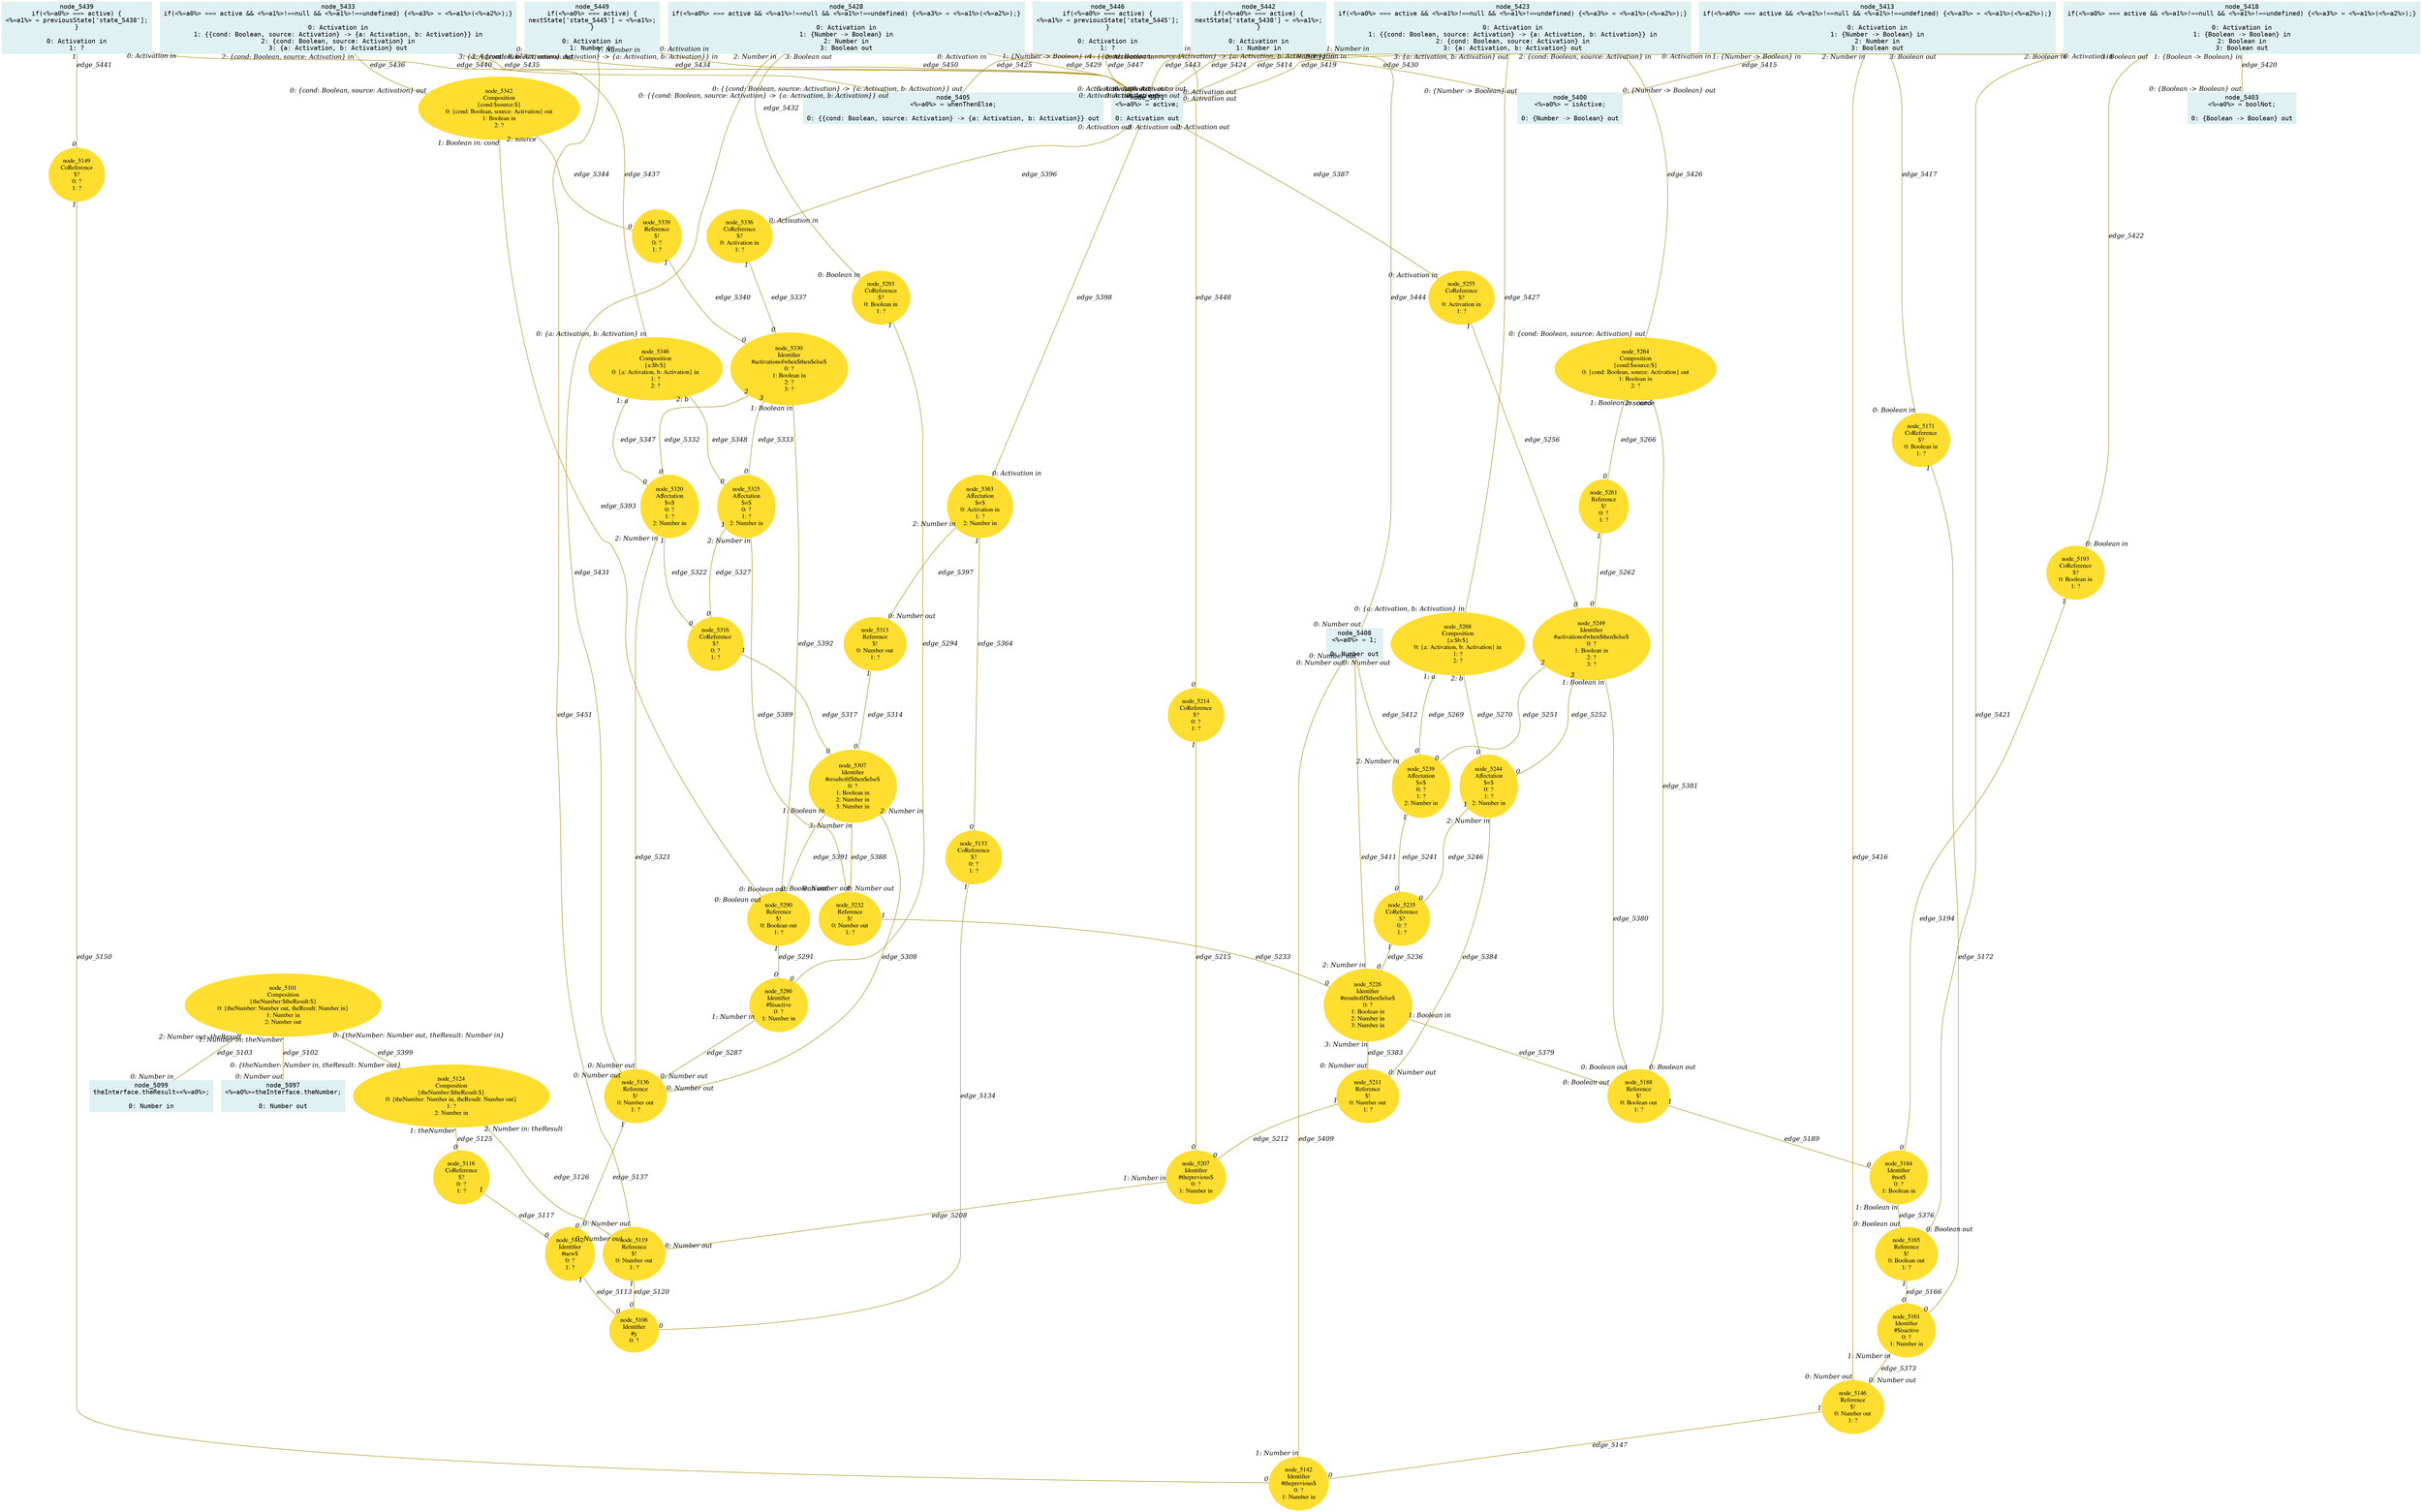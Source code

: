 digraph g{node_5097 [shape="box", style="filled", color="#dff1f2", fontname="Courier", label="node_5097
<%=a0%>=theInterface.theNumber;

0: Number out" ]
node_5099 [shape="box", style="filled", color="#dff1f2", fontname="Courier", label="node_5099
theInterface.theResult=<%=a0%>;

0: Number in" ]
node_5101 [shape="ellipse", style="filled", color="#ffde2f", fontname="Times", label="node_5101
Composition
{theNumber:$theResult:$}
0: {theNumber: Number out, theResult: Number in}
1: Number in
2: Number out" ]
node_5106 [shape="ellipse", style="filled", color="#ffde2f", fontname="Times", label="node_5106
Identifier
#y
0: ?" ]
node_5112 [shape="ellipse", style="filled", color="#ffde2f", fontname="Times", label="node_5112
Identifier
#new$
0: ?
1: ?" ]
node_5116 [shape="ellipse", style="filled", color="#ffde2f", fontname="Times", label="node_5116
CoReference
$?
0: ?
1: ?" ]
node_5119 [shape="ellipse", style="filled", color="#ffde2f", fontname="Times", label="node_5119
Reference
$!
0: Number out
1: ?" ]
node_5124 [shape="ellipse", style="filled", color="#ffde2f", fontname="Times", label="node_5124
Composition
{theNumber:$theResult:$}
0: {theNumber: Number in, theResult: Number out}
1: ?
2: Number in" ]
node_5133 [shape="ellipse", style="filled", color="#ffde2f", fontname="Times", label="node_5133
CoReference
$?
0: ?
1: ?" ]
node_5136 [shape="ellipse", style="filled", color="#ffde2f", fontname="Times", label="node_5136
Reference
$!
0: Number out
1: ?" ]
node_5142 [shape="ellipse", style="filled", color="#ffde2f", fontname="Times", label="node_5142
Identifier
#theprevious$
0: ?
1: Number in" ]
node_5146 [shape="ellipse", style="filled", color="#ffde2f", fontname="Times", label="node_5146
Reference
$!
0: Number out
1: ?" ]
node_5149 [shape="ellipse", style="filled", color="#ffde2f", fontname="Times", label="node_5149
CoReference
$?
0: ?
1: ?" ]
node_5161 [shape="ellipse", style="filled", color="#ffde2f", fontname="Times", label="node_5161
Identifier
#$isactive
0: ?
1: Number in" ]
node_5165 [shape="ellipse", style="filled", color="#ffde2f", fontname="Times", label="node_5165
Reference
$!
0: Boolean out
1: ?" ]
node_5171 [shape="ellipse", style="filled", color="#ffde2f", fontname="Times", label="node_5171
CoReference
$?
0: Boolean in
1: ?" ]
node_5184 [shape="ellipse", style="filled", color="#ffde2f", fontname="Times", label="node_5184
Identifier
#not$
0: ?
1: Boolean in" ]
node_5188 [shape="ellipse", style="filled", color="#ffde2f", fontname="Times", label="node_5188
Reference
$!
0: Boolean out
1: ?" ]
node_5193 [shape="ellipse", style="filled", color="#ffde2f", fontname="Times", label="node_5193
CoReference
$?
0: Boolean in
1: ?" ]
node_5207 [shape="ellipse", style="filled", color="#ffde2f", fontname="Times", label="node_5207
Identifier
#theprevious$
0: ?
1: Number in" ]
node_5211 [shape="ellipse", style="filled", color="#ffde2f", fontname="Times", label="node_5211
Reference
$!
0: Number out
1: ?" ]
node_5214 [shape="ellipse", style="filled", color="#ffde2f", fontname="Times", label="node_5214
CoReference
$?
0: ?
1: ?" ]
node_5226 [shape="ellipse", style="filled", color="#ffde2f", fontname="Times", label="node_5226
Identifier
#resultofif$then$else$
0: ?
1: Boolean in
2: Number in
3: Number in" ]
node_5232 [shape="ellipse", style="filled", color="#ffde2f", fontname="Times", label="node_5232
Reference
$!
0: Number out
1: ?" ]
node_5235 [shape="ellipse", style="filled", color="#ffde2f", fontname="Times", label="node_5235
CoReference
$?
0: ?
1: ?" ]
node_5239 [shape="ellipse", style="filled", color="#ffde2f", fontname="Times", label="node_5239
Affectation
$=$
0: ?
1: ?
2: Number in" ]
node_5244 [shape="ellipse", style="filled", color="#ffde2f", fontname="Times", label="node_5244
Affectation
$=$
0: ?
1: ?
2: Number in" ]
node_5249 [shape="ellipse", style="filled", color="#ffde2f", fontname="Times", label="node_5249
Identifier
#activationofwhen$then$else$
0: ?
1: Boolean in
2: ?
3: ?" ]
node_5255 [shape="ellipse", style="filled", color="#ffde2f", fontname="Times", label="node_5255
CoReference
$?
0: Activation in
1: ?" ]
node_5261 [shape="ellipse", style="filled", color="#ffde2f", fontname="Times", label="node_5261
Reference
$!
0: ?
1: ?" ]
node_5264 [shape="ellipse", style="filled", color="#ffde2f", fontname="Times", label="node_5264
Composition
{cond:$source:$}
0: {cond: Boolean, source: Activation} out
1: Boolean in
2: ?" ]
node_5268 [shape="ellipse", style="filled", color="#ffde2f", fontname="Times", label="node_5268
Composition
{a:$b:$}
0: {a: Activation, b: Activation} in
1: ?
2: ?" ]
node_5286 [shape="ellipse", style="filled", color="#ffde2f", fontname="Times", label="node_5286
Identifier
#$isactive
0: ?
1: Number in" ]
node_5290 [shape="ellipse", style="filled", color="#ffde2f", fontname="Times", label="node_5290
Reference
$!
0: Boolean out
1: ?" ]
node_5293 [shape="ellipse", style="filled", color="#ffde2f", fontname="Times", label="node_5293
CoReference
$?
0: Boolean in
1: ?" ]
node_5307 [shape="ellipse", style="filled", color="#ffde2f", fontname="Times", label="node_5307
Identifier
#resultofif$then$else$
0: ?
1: Boolean in
2: Number in
3: Number in" ]
node_5313 [shape="ellipse", style="filled", color="#ffde2f", fontname="Times", label="node_5313
Reference
$!
0: Number out
1: ?" ]
node_5316 [shape="ellipse", style="filled", color="#ffde2f", fontname="Times", label="node_5316
CoReference
$?
0: ?
1: ?" ]
node_5320 [shape="ellipse", style="filled", color="#ffde2f", fontname="Times", label="node_5320
Affectation
$=$
0: ?
1: ?
2: Number in" ]
node_5325 [shape="ellipse", style="filled", color="#ffde2f", fontname="Times", label="node_5325
Affectation
$=$
0: ?
1: ?
2: Number in" ]
node_5330 [shape="ellipse", style="filled", color="#ffde2f", fontname="Times", label="node_5330
Identifier
#activationofwhen$then$else$
0: ?
1: Boolean in
2: ?
3: ?" ]
node_5336 [shape="ellipse", style="filled", color="#ffde2f", fontname="Times", label="node_5336
CoReference
$?
0: Activation in
1: ?" ]
node_5339 [shape="ellipse", style="filled", color="#ffde2f", fontname="Times", label="node_5339
Reference
$!
0: ?
1: ?" ]
node_5342 [shape="ellipse", style="filled", color="#ffde2f", fontname="Times", label="node_5342
Composition
{cond:$source:$}
0: {cond: Boolean, source: Activation} out
1: Boolean in
2: ?" ]
node_5346 [shape="ellipse", style="filled", color="#ffde2f", fontname="Times", label="node_5346
Composition
{a:$b:$}
0: {a: Activation, b: Activation} in
1: ?
2: ?" ]
node_5363 [shape="ellipse", style="filled", color="#ffde2f", fontname="Times", label="node_5363
Affectation
$=$
0: Activation in
1: ?
2: Number in" ]
node_5371 [shape="box", style="filled", color="#dff1f2", fontname="Courier", label="node_5371
<%=a0%> = active;

0: Activation out" ]
node_5400 [shape="box", style="filled", color="#dff1f2", fontname="Courier", label="node_5400
<%=a0%> = isActive;

0: {Number -> Boolean} out" ]
node_5403 [shape="box", style="filled", color="#dff1f2", fontname="Courier", label="node_5403
<%=a0%> = boolNot;

0: {Boolean -> Boolean} out" ]
node_5405 [shape="box", style="filled", color="#dff1f2", fontname="Courier", label="node_5405
<%=a0%> = whenThenElse;

0: {{cond: Boolean, source: Activation} -> {a: Activation, b: Activation}} out" ]
node_5408 [shape="box", style="filled", color="#dff1f2", fontname="Courier", label="node_5408
<%=a0%> = 1;

0: Number out" ]
node_5413 [shape="box", style="filled", color="#dff1f2", fontname="Courier", label="node_5413
if(<%=a0%> === active && <%=a1%>!==null && <%=a1%>!==undefined) {<%=a3%> = <%=a1%>(<%=a2%>);}

0: Activation in
1: {Number -> Boolean} in
2: Number in
3: Boolean out" ]
node_5418 [shape="box", style="filled", color="#dff1f2", fontname="Courier", label="node_5418
if(<%=a0%> === active && <%=a1%>!==null && <%=a1%>!==undefined) {<%=a3%> = <%=a1%>(<%=a2%>);}

0: Activation in
1: {Boolean -> Boolean} in
2: Boolean in
3: Boolean out" ]
node_5423 [shape="box", style="filled", color="#dff1f2", fontname="Courier", label="node_5423
if(<%=a0%> === active && <%=a1%>!==null && <%=a1%>!==undefined) {<%=a3%> = <%=a1%>(<%=a2%>);}

0: Activation in
1: {{cond: Boolean, source: Activation} -> {a: Activation, b: Activation}} in
2: {cond: Boolean, source: Activation} in
3: {a: Activation, b: Activation} out" ]
node_5428 [shape="box", style="filled", color="#dff1f2", fontname="Courier", label="node_5428
if(<%=a0%> === active && <%=a1%>!==null && <%=a1%>!==undefined) {<%=a3%> = <%=a1%>(<%=a2%>);}

0: Activation in
1: {Number -> Boolean} in
2: Number in
3: Boolean out" ]
node_5433 [shape="box", style="filled", color="#dff1f2", fontname="Courier", label="node_5433
if(<%=a0%> === active && <%=a1%>!==null && <%=a1%>!==undefined) {<%=a3%> = <%=a1%>(<%=a2%>);}

0: Activation in
1: {{cond: Boolean, source: Activation} -> {a: Activation, b: Activation}} in
2: {cond: Boolean, source: Activation} in
3: {a: Activation, b: Activation} out" ]
node_5439 [shape="box", style="filled", color="#dff1f2", fontname="Courier", label="node_5439
if(<%=a0%> === active) {
<%=a1%> = previousState['state_5438'];
}

0: Activation in
1: ?" ]
node_5442 [shape="box", style="filled", color="#dff1f2", fontname="Courier", label="node_5442
if(<%=a0%> === active) {
nextState['state_5438'] = <%=a1%>;
}

0: Activation in
1: Number in" ]
node_5446 [shape="box", style="filled", color="#dff1f2", fontname="Courier", label="node_5446
if(<%=a0%> === active) {
<%=a1%> = previousState['state_5445'];
}

0: Activation in
1: ?" ]
node_5449 [shape="box", style="filled", color="#dff1f2", fontname="Courier", label="node_5449
if(<%=a0%> === active) {
nextState['state_5445'] = <%=a1%>;
}

0: Activation in
1: Number in" ]
node_5101 -> node_5097 [dir=none, arrowHead=none, fontname="Times-Italic", arrowsize=1, color="#9d8400", label="edge_5102",  headlabel="0: Number out", taillabel="1: Number in: theNumber" ]
node_5101 -> node_5099 [dir=none, arrowHead=none, fontname="Times-Italic", arrowsize=1, color="#9d8400", label="edge_5103",  headlabel="0: Number in", taillabel="2: Number out: theResult" ]
node_5112 -> node_5106 [dir=none, arrowHead=none, fontname="Times-Italic", arrowsize=1, color="#9d8400", label="edge_5113",  headlabel="0", taillabel="1" ]
node_5116 -> node_5112 [dir=none, arrowHead=none, fontname="Times-Italic", arrowsize=1, color="#9d8400", label="edge_5117",  headlabel="0", taillabel="1" ]
node_5119 -> node_5106 [dir=none, arrowHead=none, fontname="Times-Italic", arrowsize=1, color="#9d8400", label="edge_5120",  headlabel="0", taillabel="1" ]
node_5124 -> node_5116 [dir=none, arrowHead=none, fontname="Times-Italic", arrowsize=1, color="#9d8400", label="edge_5125",  headlabel="0", taillabel="1: theNumber" ]
node_5124 -> node_5119 [dir=none, arrowHead=none, fontname="Times-Italic", arrowsize=1, color="#9d8400", label="edge_5126",  headlabel="0: Number out", taillabel="2: Number in: theResult" ]
node_5133 -> node_5106 [dir=none, arrowHead=none, fontname="Times-Italic", arrowsize=1, color="#9d8400", label="edge_5134",  headlabel="0", taillabel="1" ]
node_5136 -> node_5112 [dir=none, arrowHead=none, fontname="Times-Italic", arrowsize=1, color="#9d8400", label="edge_5137",  headlabel="0", taillabel="1" ]
node_5146 -> node_5142 [dir=none, arrowHead=none, fontname="Times-Italic", arrowsize=1, color="#9d8400", label="edge_5147",  headlabel="0", taillabel="1" ]
node_5149 -> node_5142 [dir=none, arrowHead=none, fontname="Times-Italic", arrowsize=1, color="#9d8400", label="edge_5150",  headlabel="0", taillabel="1" ]
node_5165 -> node_5161 [dir=none, arrowHead=none, fontname="Times-Italic", arrowsize=1, color="#9d8400", label="edge_5166",  headlabel="0", taillabel="1" ]
node_5171 -> node_5161 [dir=none, arrowHead=none, fontname="Times-Italic", arrowsize=1, color="#9d8400", label="edge_5172",  headlabel="0", taillabel="1" ]
node_5188 -> node_5184 [dir=none, arrowHead=none, fontname="Times-Italic", arrowsize=1, color="#9d8400", label="edge_5189",  headlabel="0", taillabel="1" ]
node_5193 -> node_5184 [dir=none, arrowHead=none, fontname="Times-Italic", arrowsize=1, color="#9d8400", label="edge_5194",  headlabel="0", taillabel="1" ]
node_5207 -> node_5119 [dir=none, arrowHead=none, fontname="Times-Italic", arrowsize=1, color="#9d8400", label="edge_5208",  headlabel="0: Number out", taillabel="1: Number in" ]
node_5211 -> node_5207 [dir=none, arrowHead=none, fontname="Times-Italic", arrowsize=1, color="#9d8400", label="edge_5212",  headlabel="0", taillabel="1" ]
node_5214 -> node_5207 [dir=none, arrowHead=none, fontname="Times-Italic", arrowsize=1, color="#9d8400", label="edge_5215",  headlabel="0", taillabel="1" ]
node_5232 -> node_5226 [dir=none, arrowHead=none, fontname="Times-Italic", arrowsize=1, color="#9d8400", label="edge_5233",  headlabel="0", taillabel="1" ]
node_5235 -> node_5226 [dir=none, arrowHead=none, fontname="Times-Italic", arrowsize=1, color="#9d8400", label="edge_5236",  headlabel="0", taillabel="1" ]
node_5239 -> node_5235 [dir=none, arrowHead=none, fontname="Times-Italic", arrowsize=1, color="#9d8400", label="edge_5241",  headlabel="0", taillabel="1" ]
node_5244 -> node_5235 [dir=none, arrowHead=none, fontname="Times-Italic", arrowsize=1, color="#9d8400", label="edge_5246",  headlabel="0", taillabel="1" ]
node_5249 -> node_5239 [dir=none, arrowHead=none, fontname="Times-Italic", arrowsize=1, color="#9d8400", label="edge_5251",  headlabel="0", taillabel="2" ]
node_5249 -> node_5244 [dir=none, arrowHead=none, fontname="Times-Italic", arrowsize=1, color="#9d8400", label="edge_5252",  headlabel="0", taillabel="3" ]
node_5255 -> node_5249 [dir=none, arrowHead=none, fontname="Times-Italic", arrowsize=1, color="#9d8400", label="edge_5256",  headlabel="0", taillabel="1" ]
node_5261 -> node_5249 [dir=none, arrowHead=none, fontname="Times-Italic", arrowsize=1, color="#9d8400", label="edge_5262",  headlabel="0", taillabel="1" ]
node_5264 -> node_5261 [dir=none, arrowHead=none, fontname="Times-Italic", arrowsize=1, color="#9d8400", label="edge_5266",  headlabel="0", taillabel="2: source" ]
node_5268 -> node_5239 [dir=none, arrowHead=none, fontname="Times-Italic", arrowsize=1, color="#9d8400", label="edge_5269",  headlabel="0", taillabel="1: a" ]
node_5268 -> node_5244 [dir=none, arrowHead=none, fontname="Times-Italic", arrowsize=1, color="#9d8400", label="edge_5270",  headlabel="0", taillabel="2: b" ]
node_5286 -> node_5136 [dir=none, arrowHead=none, fontname="Times-Italic", arrowsize=1, color="#9d8400", label="edge_5287",  headlabel="0: Number out", taillabel="1: Number in" ]
node_5290 -> node_5286 [dir=none, arrowHead=none, fontname="Times-Italic", arrowsize=1, color="#9d8400", label="edge_5291",  headlabel="0", taillabel="1" ]
node_5293 -> node_5286 [dir=none, arrowHead=none, fontname="Times-Italic", arrowsize=1, color="#9d8400", label="edge_5294",  headlabel="0", taillabel="1" ]
node_5307 -> node_5136 [dir=none, arrowHead=none, fontname="Times-Italic", arrowsize=1, color="#9d8400", label="edge_5308",  headlabel="0: Number out", taillabel="2: Number in" ]
node_5313 -> node_5307 [dir=none, arrowHead=none, fontname="Times-Italic", arrowsize=1, color="#9d8400", label="edge_5314",  headlabel="0", taillabel="1" ]
node_5316 -> node_5307 [dir=none, arrowHead=none, fontname="Times-Italic", arrowsize=1, color="#9d8400", label="edge_5317",  headlabel="0", taillabel="1" ]
node_5320 -> node_5136 [dir=none, arrowHead=none, fontname="Times-Italic", arrowsize=1, color="#9d8400", label="edge_5321",  headlabel="0: Number out", taillabel="2: Number in" ]
node_5320 -> node_5316 [dir=none, arrowHead=none, fontname="Times-Italic", arrowsize=1, color="#9d8400", label="edge_5322",  headlabel="0", taillabel="1" ]
node_5325 -> node_5316 [dir=none, arrowHead=none, fontname="Times-Italic", arrowsize=1, color="#9d8400", label="edge_5327",  headlabel="0", taillabel="1" ]
node_5330 -> node_5320 [dir=none, arrowHead=none, fontname="Times-Italic", arrowsize=1, color="#9d8400", label="edge_5332",  headlabel="0", taillabel="2" ]
node_5330 -> node_5325 [dir=none, arrowHead=none, fontname="Times-Italic", arrowsize=1, color="#9d8400", label="edge_5333",  headlabel="0", taillabel="3" ]
node_5336 -> node_5330 [dir=none, arrowHead=none, fontname="Times-Italic", arrowsize=1, color="#9d8400", label="edge_5337",  headlabel="0", taillabel="1" ]
node_5339 -> node_5330 [dir=none, arrowHead=none, fontname="Times-Italic", arrowsize=1, color="#9d8400", label="edge_5340",  headlabel="0", taillabel="1" ]
node_5342 -> node_5339 [dir=none, arrowHead=none, fontname="Times-Italic", arrowsize=1, color="#9d8400", label="edge_5344",  headlabel="0", taillabel="2: source" ]
node_5346 -> node_5320 [dir=none, arrowHead=none, fontname="Times-Italic", arrowsize=1, color="#9d8400", label="edge_5347",  headlabel="0", taillabel="1: a" ]
node_5346 -> node_5325 [dir=none, arrowHead=none, fontname="Times-Italic", arrowsize=1, color="#9d8400", label="edge_5348",  headlabel="0", taillabel="2: b" ]
node_5363 -> node_5133 [dir=none, arrowHead=none, fontname="Times-Italic", arrowsize=1, color="#9d8400", label="edge_5364",  headlabel="0", taillabel="1" ]
node_5161 -> node_5146 [dir=none, arrowHead=none, fontname="Times-Italic", arrowsize=1, color="#9d8400", label="edge_5373",  headlabel="0: Number out", taillabel="1: Number in" ]
node_5184 -> node_5165 [dir=none, arrowHead=none, fontname="Times-Italic", arrowsize=1, color="#9d8400", label="edge_5376",  headlabel="0: Boolean out", taillabel="1: Boolean in" ]
node_5226 -> node_5188 [dir=none, arrowHead=none, fontname="Times-Italic", arrowsize=1, color="#9d8400", label="edge_5379",  headlabel="0: Boolean out", taillabel="1: Boolean in" ]
node_5249 -> node_5188 [dir=none, arrowHead=none, fontname="Times-Italic", arrowsize=1, color="#9d8400", label="edge_5380",  headlabel="0: Boolean out", taillabel="1: Boolean in" ]
node_5264 -> node_5188 [dir=none, arrowHead=none, fontname="Times-Italic", arrowsize=1, color="#9d8400", label="edge_5381",  headlabel="0: Boolean out", taillabel="1: Boolean in: cond" ]
node_5226 -> node_5211 [dir=none, arrowHead=none, fontname="Times-Italic", arrowsize=1, color="#9d8400", label="edge_5383",  headlabel="0: Number out", taillabel="3: Number in" ]
node_5244 -> node_5211 [dir=none, arrowHead=none, fontname="Times-Italic", arrowsize=1, color="#9d8400", label="edge_5384",  headlabel="0: Number out", taillabel="2: Number in" ]
node_5371 -> node_5255 [dir=none, arrowHead=none, fontname="Times-Italic", arrowsize=1, color="#9d8400", label="edge_5387",  headlabel="0: Activation in", taillabel="0: Activation out" ]
node_5307 -> node_5232 [dir=none, arrowHead=none, fontname="Times-Italic", arrowsize=1, color="#9d8400", label="edge_5388",  headlabel="0: Number out", taillabel="3: Number in" ]
node_5325 -> node_5232 [dir=none, arrowHead=none, fontname="Times-Italic", arrowsize=1, color="#9d8400", label="edge_5389",  headlabel="0: Number out", taillabel="2: Number in" ]
node_5307 -> node_5290 [dir=none, arrowHead=none, fontname="Times-Italic", arrowsize=1, color="#9d8400", label="edge_5391",  headlabel="0: Boolean out", taillabel="1: Boolean in" ]
node_5330 -> node_5290 [dir=none, arrowHead=none, fontname="Times-Italic", arrowsize=1, color="#9d8400", label="edge_5392",  headlabel="0: Boolean out", taillabel="1: Boolean in" ]
node_5342 -> node_5290 [dir=none, arrowHead=none, fontname="Times-Italic", arrowsize=1, color="#9d8400", label="edge_5393",  headlabel="0: Boolean out", taillabel="1: Boolean in: cond" ]
node_5371 -> node_5336 [dir=none, arrowHead=none, fontname="Times-Italic", arrowsize=1, color="#9d8400", label="edge_5396",  headlabel="0: Activation in", taillabel="0: Activation out" ]
node_5363 -> node_5313 [dir=none, arrowHead=none, fontname="Times-Italic", arrowsize=1, color="#9d8400", label="edge_5397",  headlabel="0: Number out", taillabel="2: Number in" ]
node_5371 -> node_5363 [dir=none, arrowHead=none, fontname="Times-Italic", arrowsize=1, color="#9d8400", label="edge_5398",  headlabel="0: Activation in", taillabel="0: Activation out" ]
node_5101 -> node_5124 [dir=none, arrowHead=none, fontname="Times-Italic", arrowsize=1, color="#9d8400", label="edge_5399",  headlabel="0: {theNumber: Number in, theResult: Number out}", taillabel="0: {theNumber: Number out, theResult: Number in}" ]
node_5408 -> node_5142 [dir=none, arrowHead=none, fontname="Times-Italic", arrowsize=1, color="#9d8400", label="edge_5409",  headlabel="1: Number in", taillabel="0: Number out" ]
node_5408 -> node_5226 [dir=none, arrowHead=none, fontname="Times-Italic", arrowsize=1, color="#9d8400", label="edge_5411",  headlabel="2: Number in", taillabel="0: Number out" ]
node_5408 -> node_5239 [dir=none, arrowHead=none, fontname="Times-Italic", arrowsize=1, color="#9d8400", label="edge_5412",  headlabel="2: Number in", taillabel="0: Number out" ]
node_5413 -> node_5371 [dir=none, arrowHead=none, fontname="Times-Italic", arrowsize=1, color="#9d8400", label="edge_5414",  headlabel="0: Activation out", taillabel="0: Activation in" ]
node_5413 -> node_5400 [dir=none, arrowHead=none, fontname="Times-Italic", arrowsize=1, color="#9d8400", label="edge_5415",  headlabel="0: {Number -> Boolean} out", taillabel="1: {Number -> Boolean} in" ]
node_5413 -> node_5146 [dir=none, arrowHead=none, fontname="Times-Italic", arrowsize=1, color="#9d8400", label="edge_5416",  headlabel="0: Number out", taillabel="2: Number in" ]
node_5413 -> node_5171 [dir=none, arrowHead=none, fontname="Times-Italic", arrowsize=1, color="#9d8400", label="edge_5417",  headlabel="0: Boolean in", taillabel="3: Boolean out" ]
node_5418 -> node_5371 [dir=none, arrowHead=none, fontname="Times-Italic", arrowsize=1, color="#9d8400", label="edge_5419",  headlabel="0: Activation out", taillabel="0: Activation in" ]
node_5418 -> node_5403 [dir=none, arrowHead=none, fontname="Times-Italic", arrowsize=1, color="#9d8400", label="edge_5420",  headlabel="0: {Boolean -> Boolean} out", taillabel="1: {Boolean -> Boolean} in" ]
node_5418 -> node_5165 [dir=none, arrowHead=none, fontname="Times-Italic", arrowsize=1, color="#9d8400", label="edge_5421",  headlabel="0: Boolean out", taillabel="2: Boolean in" ]
node_5418 -> node_5193 [dir=none, arrowHead=none, fontname="Times-Italic", arrowsize=1, color="#9d8400", label="edge_5422",  headlabel="0: Boolean in", taillabel="3: Boolean out" ]
node_5423 -> node_5371 [dir=none, arrowHead=none, fontname="Times-Italic", arrowsize=1, color="#9d8400", label="edge_5424",  headlabel="0: Activation out", taillabel="0: Activation in" ]
node_5423 -> node_5405 [dir=none, arrowHead=none, fontname="Times-Italic", arrowsize=1, color="#9d8400", label="edge_5425",  headlabel="0: {{cond: Boolean, source: Activation} -> {a: Activation, b: Activation}} out", taillabel="1: {{cond: Boolean, source: Activation} -> {a: Activation, b: Activation}} in" ]
node_5423 -> node_5264 [dir=none, arrowHead=none, fontname="Times-Italic", arrowsize=1, color="#9d8400", label="edge_5426",  headlabel="0: {cond: Boolean, source: Activation} out", taillabel="2: {cond: Boolean, source: Activation} in" ]
node_5423 -> node_5268 [dir=none, arrowHead=none, fontname="Times-Italic", arrowsize=1, color="#9d8400", label="edge_5427",  headlabel="0: {a: Activation, b: Activation} in", taillabel="3: {a: Activation, b: Activation} out" ]
node_5428 -> node_5371 [dir=none, arrowHead=none, fontname="Times-Italic", arrowsize=1, color="#9d8400", label="edge_5429",  headlabel="0: Activation out", taillabel="0: Activation in" ]
node_5428 -> node_5400 [dir=none, arrowHead=none, fontname="Times-Italic", arrowsize=1, color="#9d8400", label="edge_5430",  headlabel="0: {Number -> Boolean} out", taillabel="1: {Number -> Boolean} in" ]
node_5428 -> node_5136 [dir=none, arrowHead=none, fontname="Times-Italic", arrowsize=1, color="#9d8400", label="edge_5431",  headlabel="0: Number out", taillabel="2: Number in" ]
node_5428 -> node_5293 [dir=none, arrowHead=none, fontname="Times-Italic", arrowsize=1, color="#9d8400", label="edge_5432",  headlabel="0: Boolean in", taillabel="3: Boolean out" ]
node_5433 -> node_5371 [dir=none, arrowHead=none, fontname="Times-Italic", arrowsize=1, color="#9d8400", label="edge_5434",  headlabel="0: Activation out", taillabel="0: Activation in" ]
node_5433 -> node_5405 [dir=none, arrowHead=none, fontname="Times-Italic", arrowsize=1, color="#9d8400", label="edge_5435",  headlabel="0: {{cond: Boolean, source: Activation} -> {a: Activation, b: Activation}} out", taillabel="1: {{cond: Boolean, source: Activation} -> {a: Activation, b: Activation}} in" ]
node_5433 -> node_5342 [dir=none, arrowHead=none, fontname="Times-Italic", arrowsize=1, color="#9d8400", label="edge_5436",  headlabel="0: {cond: Boolean, source: Activation} out", taillabel="2: {cond: Boolean, source: Activation} in" ]
node_5433 -> node_5346 [dir=none, arrowHead=none, fontname="Times-Italic", arrowsize=1, color="#9d8400", label="edge_5437",  headlabel="0: {a: Activation, b: Activation} in", taillabel="3: {a: Activation, b: Activation} out" ]
node_5439 -> node_5371 [dir=none, arrowHead=none, fontname="Times-Italic", arrowsize=1, color="#9d8400", label="edge_5440",  headlabel="0: Activation out", taillabel="0: Activation in" ]
node_5439 -> node_5149 [dir=none, arrowHead=none, fontname="Times-Italic", arrowsize=1, color="#9d8400", label="edge_5441",  headlabel="0", taillabel="1" ]
node_5442 -> node_5371 [dir=none, arrowHead=none, fontname="Times-Italic", arrowsize=1, color="#9d8400", label="edge_5443",  headlabel="0: Activation out", taillabel="0: Activation in" ]
node_5442 -> node_5408 [dir=none, arrowHead=none, fontname="Times-Italic", arrowsize=1, color="#9d8400", label="edge_5444",  headlabel="0: Number out", taillabel="1: Number in" ]
node_5446 -> node_5371 [dir=none, arrowHead=none, fontname="Times-Italic", arrowsize=1, color="#9d8400", label="edge_5447",  headlabel="0: Activation out", taillabel="0: Activation in" ]
node_5446 -> node_5214 [dir=none, arrowHead=none, fontname="Times-Italic", arrowsize=1, color="#9d8400", label="edge_5448",  headlabel="0", taillabel="1" ]
node_5449 -> node_5371 [dir=none, arrowHead=none, fontname="Times-Italic", arrowsize=1, color="#9d8400", label="edge_5450",  headlabel="0: Activation out", taillabel="0: Activation in" ]
node_5449 -> node_5119 [dir=none, arrowHead=none, fontname="Times-Italic", arrowsize=1, color="#9d8400", label="edge_5451",  headlabel="0: Number out", taillabel="1: Number in" ]
}